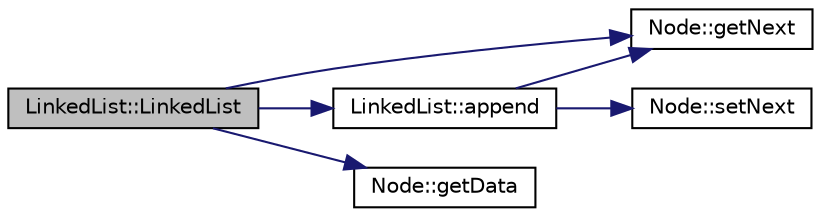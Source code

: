 digraph "LinkedList::LinkedList"
{
 // INTERACTIVE_SVG=YES
  edge [fontname="Helvetica",fontsize="10",labelfontname="Helvetica",labelfontsize="10"];
  node [fontname="Helvetica",fontsize="10",shape=record];
  rankdir="LR";
  Node4 [label="LinkedList::LinkedList",height=0.2,width=0.4,color="black", fillcolor="grey75", style="filled", fontcolor="black"];
  Node4 -> Node5 [color="midnightblue",fontsize="10",style="solid",fontname="Helvetica"];
  Node5 [label="LinkedList::append",height=0.2,width=0.4,color="black", fillcolor="white", style="filled",URL="$class_linked_list.html#a2e67fa8d36b83febafbd5f3801ec43db"];
  Node5 -> Node6 [color="midnightblue",fontsize="10",style="solid",fontname="Helvetica"];
  Node6 [label="Node::getNext",height=0.2,width=0.4,color="black", fillcolor="white", style="filled",URL="$class_node.html#ae36639ff267d63e058ce309fde5a9913"];
  Node5 -> Node7 [color="midnightblue",fontsize="10",style="solid",fontname="Helvetica"];
  Node7 [label="Node::setNext",height=0.2,width=0.4,color="black", fillcolor="white", style="filled",URL="$class_node.html#a89b12aca90acdf6a8a547cbdab9b80a5"];
  Node4 -> Node8 [color="midnightblue",fontsize="10",style="solid",fontname="Helvetica"];
  Node8 [label="Node::getData",height=0.2,width=0.4,color="black", fillcolor="white", style="filled",URL="$class_node.html#aca98907146d5d0687f48bf8be9df9b7d"];
  Node4 -> Node6 [color="midnightblue",fontsize="10",style="solid",fontname="Helvetica"];
}
